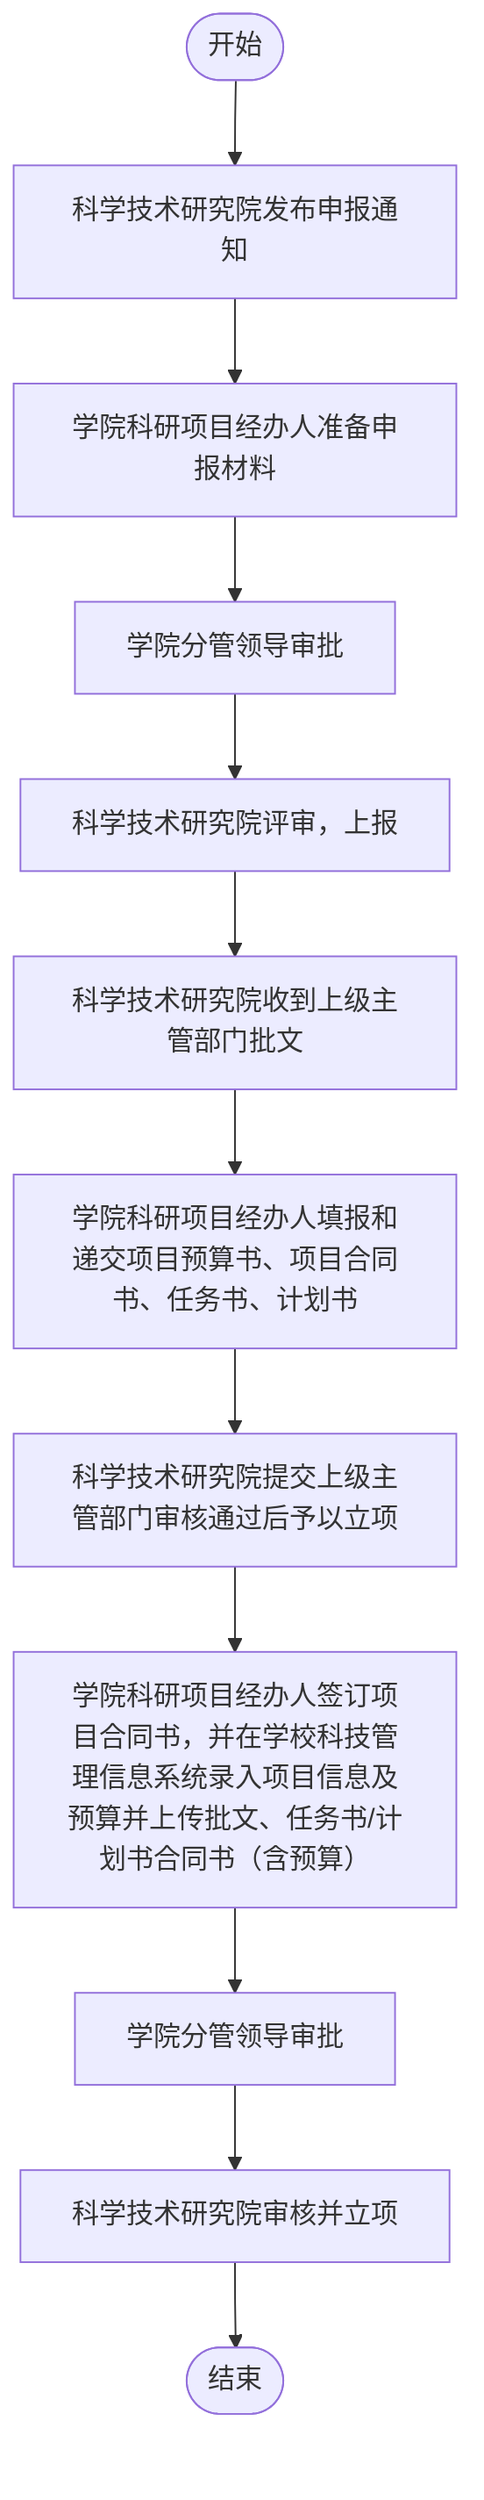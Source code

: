 flowchart TD
    Start(["开始"]) --> A["科学技术研究院发布申报通知"]
    A --> B["学院科研项目经办人准备申报材料"]
    B --> C["学院分管领导审批"]
    C --> D["科学技术研究院评审，上报"]
    D --> E["科学技术研究院收到上级主管部门批文"]
    E --> F["学院科研项目经办人填报和递交项目预算书、项目合同书、任务书、计划书"]
    F --> G["科学技术研究院提交上级主管部门审核通过后予以立项"]
    G --> H["学院科研项目经办人签订项目合同书，并在学校科技管理信息系统录入项目信息及预算并上传批文、任务书/计划书合同书（含预算）"]
    H --> I["学院分管领导审批"]
    I --> J["科学技术研究院审核并立项"]
    J --> End(["结束"])
